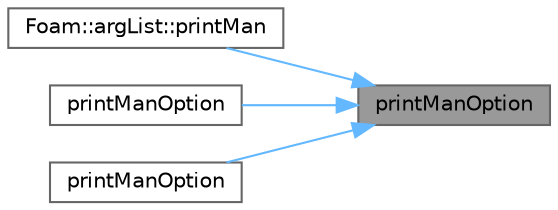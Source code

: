 digraph "printManOption"
{
 // LATEX_PDF_SIZE
  bgcolor="transparent";
  edge [fontname=Helvetica,fontsize=10,labelfontname=Helvetica,labelfontsize=10];
  node [fontname=Helvetica,fontsize=10,shape=box,height=0.2,width=0.4];
  rankdir="RL";
  Node1 [id="Node000001",label="printManOption",height=0.2,width=0.4,color="gray40", fillcolor="grey60", style="filled", fontcolor="black",tooltip=" "];
  Node1 -> Node2 [id="edge1_Node000001_Node000002",dir="back",color="steelblue1",style="solid",tooltip=" "];
  Node2 [id="Node000002",label="Foam::argList::printMan",height=0.2,width=0.4,color="grey40", fillcolor="white", style="filled",URL="$classFoam_1_1argList.html#ab10b6809c2513ceadc8b94ca926dd4bf",tooltip=" "];
  Node1 -> Node3 [id="edge2_Node000001_Node000003",dir="back",color="steelblue1",style="solid",tooltip=" "];
  Node3 [id="Node000003",label="printManOption",height=0.2,width=0.4,color="grey40", fillcolor="white", style="filled",URL="$namespaceFoam.html#a4364a7c91f6bab9a42716c1cecc07cf8",tooltip=" "];
  Node1 -> Node4 [id="edge3_Node000001_Node000004",dir="back",color="steelblue1",style="solid",tooltip=" "];
  Node4 [id="Node000004",label="printManOption",height=0.2,width=0.4,color="grey40", fillcolor="white", style="filled",URL="$namespaceFoam.html#aece8f3afb2ad4fe00830ee3132bc4657",tooltip=" "];
}
